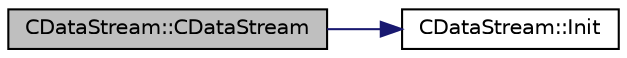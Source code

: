 digraph "CDataStream::CDataStream"
{
  edge [fontname="Helvetica",fontsize="10",labelfontname="Helvetica",labelfontsize="10"];
  node [fontname="Helvetica",fontsize="10",shape=record];
  rankdir="LR";
  Node3 [label="CDataStream::CDataStream",height=0.2,width=0.4,color="black", fillcolor="grey75", style="filled", fontcolor="black"];
  Node3 -> Node4 [color="midnightblue",fontsize="10",style="solid",fontname="Helvetica"];
  Node4 [label="CDataStream::Init",height=0.2,width=0.4,color="black", fillcolor="white", style="filled",URL="$class_c_data_stream.html#a95267358054cbfbf37e239f3e6c78471"];
}
